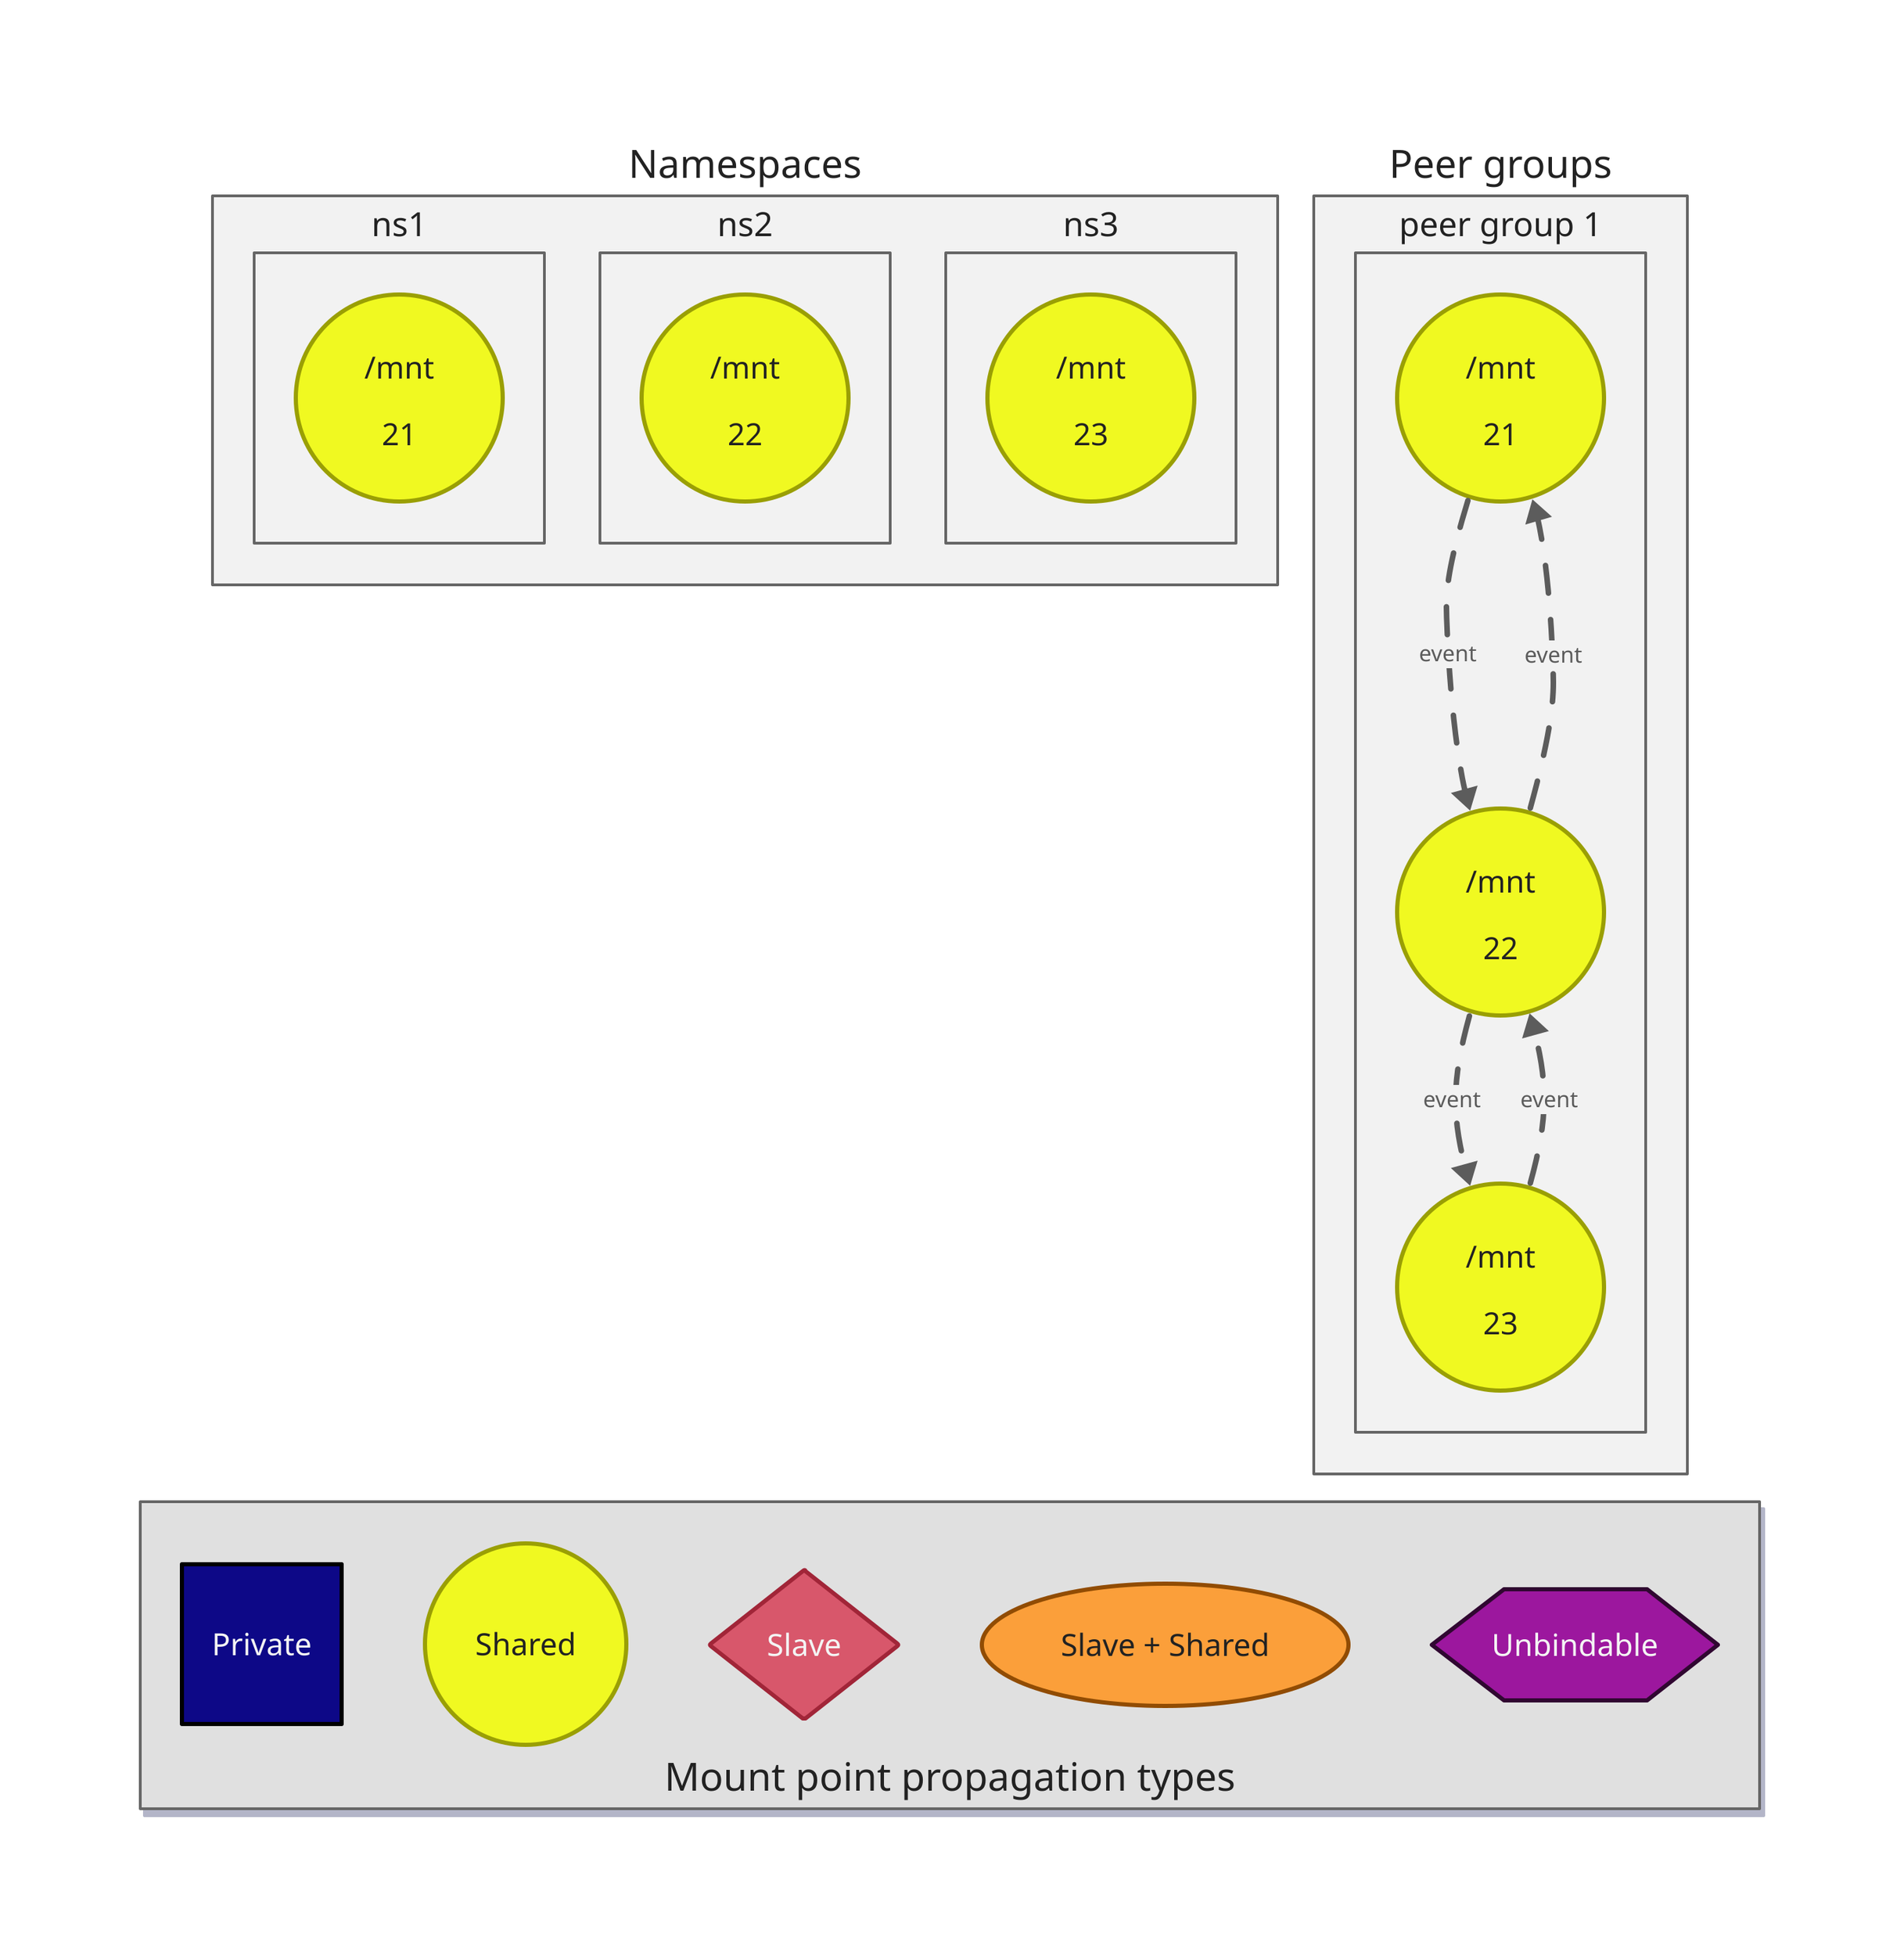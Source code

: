 classes: {
  namespace: {
    style: {
      fill: "#f2f2f2"
      stroke: "#666666"
      font-color: "#222222"
      bold: true
    }
  }

  edge: {
    style: {
      stroke: "#5c5c5c"
      stroke-width: 4
    }
  }

  event-edge: {
    style: {
      stroke: "#5c5c5c"
      stroke-width: 4
      font-color: "#5c5c5c"
      animated: true
    }
  }

  bind-mount: {
    shape: circle
    style: {
      fill: "#f0f921"
      stroke: "#9a9f04"
      stroke-width: 3
      font-size: 22
      font-color: "#222222"
      double-border: true
    }
  }

  private: {
    shape: square
    style: {
      fill: "#0d0887"
      stroke: "#000000"
      stroke-width: 3
      font-size: 22
      font-color: "#f4f4f4"
    }
  }

  shared: {
    shape: circle
    style: {
      fill: "#f0f921"
      stroke: "#9a9f04"
      stroke-width: 3
      font-size: 22
      font-color: "#222222"
    }
  }

  slave: {
    shape: diamond
    style: {
      fill: "#d8576b"
      stroke: "#a12538"
      stroke-width: 3
      font-size: 22
      font-color: "#f4f4f4"
    }
  }

  slave-shared: {
    shape: oval
    style: {
      fill: "#fb9f3a"
      stroke: "#914c03"
      stroke-width: 3
      font-size: 22
      font-color: "#222222"
    }
  }

  unbindable: {
    shape: hexagon
    style: {
      fill: "#9c179e"
      stroke: "#300731"
      stroke-width: 3
      font-size: 22
      font-color: "#f4f4f4"
    }
  }
}

namespaces: {
  class: namespace
  label: "Namespaces"

  ns1: {
    class: namespace
    label: "ns1"

    mnt: {
      class: shared
      label: "/mnt\n\n21"
    }
  }

  ns2: {
    class: namespace
    label: "ns2"

    mnt: {
      class: shared
      label: "/mnt\n\n22"
    }
  }

  ns3: {
    class: namespace
    label: "ns3"

    mnt: {
      class: shared
      label: "/mnt\n\n23"
    }
  }
}

peer-groups: {
  class: namespace
  label: "Peer groups"

  peer-group1: {
    class: namespace
    label: "peer group 1"

    mnt-21: {
      class: shared
      label: "/mnt\n\n21"
    }

    mnt-22: {
      class: shared
      label: "/mnt\n\n22"
    }

    mnt-23: {
      class: shared
      label: "/mnt\n\n23"
    }

    mnt-21 -> mnt-22: "event" {class: event-edge}
    mnt-22 -> mnt-21: "event" {class: event-edge}
    mnt-22 -> mnt-23: "event" {class: event-edge}
    mnt-23 -> mnt-22: "event" {class: event-edge}
  }
}

legend: {
  near: bottom-center
  label: "Mount point propagation types"
  label.near: bottom-center
  style: {
    fill: "#e0e0e0"
    stroke: "#666666"
    font-color: "#222222"
    bold: true
    shadow: true
  }

  private: {
    class: private
    label: "Private"
  }

  shared: {
    class: shared
    label: "Shared"
  }

  slave: {
    class: slave
    label: "Slave"
  }

  slave-shared: {
    class: slave-shared
    label: "Slave + Shared"
  }

  unbindable: {
    class: unbindable
    label: "Unbindable"
  }
}
